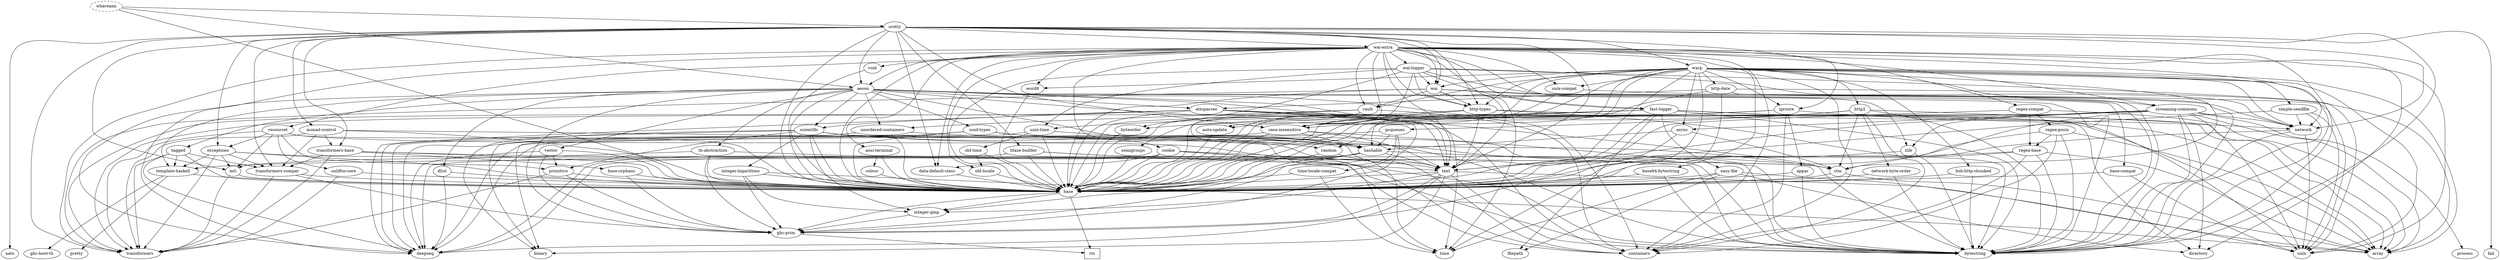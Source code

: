 strict digraph deps {
"whereami" [style=dashed];
{rank=max; "array"; };
{rank=max; "binary"; };
{rank=max; "bytestring"; };
{rank=max; "containers"; };
{rank=max; "deepseq"; };
{rank=max; "directory"; };
{rank=max; "fail"; };
{rank=max; "filepath"; };
{rank=max; "ghc-boot-th"; };
{rank=max; "nats"; };
{rank=max; "pretty"; };
{rank=max; "process"; };
{rank=max; "rts" [shape=box]; };
{rank=max; "time"; };
{rank=max; "transformers"; };
{rank=max; "unix"; };
"aeson" -> "attoparsec";
"aeson" -> "base";
"aeson" -> "base-compat";
"aeson" -> "bytestring";
"aeson" -> "containers";
"aeson" -> "deepseq";
"aeson" -> "dlist";
"aeson" -> "ghc-prim";
"aeson" -> "hashable";
"aeson" -> "scientific";
"aeson" -> "tagged";
"aeson" -> "template-haskell";
"aeson" -> "text";
"aeson" -> "th-abstraction";
"aeson" -> "time";
"aeson" -> "time-locale-compat";
"aeson" -> "unordered-containers";
"aeson" -> "uuid-types";
"aeson" -> "vector";
"ansi-terminal" -> "base";
"ansi-terminal" -> "colour";
"appar" -> "base";
"appar" -> "bytestring";
"async" -> "base";
"async" -> "hashable";
"async" -> "stm";
"attoparsec" -> "array";
"attoparsec" -> "base";
"attoparsec" -> "bytestring";
"attoparsec" -> "containers";
"attoparsec" -> "deepseq";
"attoparsec" -> "scientific";
"attoparsec" -> "text";
"attoparsec" -> "transformers";
"auto-update" -> "base";
"base" -> "ghc-prim";
"base" -> "integer-gmp";
"base" -> "rts";
"base-compat" -> "base";
"base-compat" -> "unix";
"base-orphans" -> "base";
"base-orphans" -> "ghc-prim";
"base64-bytestring" -> "base";
"base64-bytestring" -> "bytestring";
"blaze-builder" -> "base";
"blaze-builder" -> "bytestring";
"blaze-builder" -> "deepseq";
"blaze-builder" -> "text";
"bsb-http-chunked" -> "base";
"bsb-http-chunked" -> "bytestring";
"byteorder" -> "base";
"case-insensitive" -> "base";
"case-insensitive" -> "bytestring";
"case-insensitive" -> "deepseq";
"case-insensitive" -> "hashable";
"case-insensitive" -> "text";
"colour" -> "base";
"cookie" -> "base";
"cookie" -> "bytestring";
"cookie" -> "data-default-class";
"cookie" -> "deepseq";
"cookie" -> "text";
"cookie" -> "time";
"data-default-class" -> "base";
"dlist" -> "base";
"dlist" -> "deepseq";
"easy-file" -> "base";
"easy-file" -> "directory";
"easy-file" -> "filepath";
"easy-file" -> "time";
"easy-file" -> "unix";
"exceptions" -> "base";
"exceptions" -> "mtl";
"exceptions" -> "stm";
"exceptions" -> "template-haskell";
"exceptions" -> "transformers";
"exceptions" -> "transformers-compat";
"fast-logger" -> "array";
"fast-logger" -> "auto-update";
"fast-logger" -> "base";
"fast-logger" -> "bytestring";
"fast-logger" -> "directory";
"fast-logger" -> "easy-file";
"fast-logger" -> "filepath";
"fast-logger" -> "text";
"fast-logger" -> "unix";
"fast-logger" -> "unix-time";
"ghc-prim" -> "rts";
"hashable" -> "base";
"hashable" -> "bytestring";
"hashable" -> "deepseq";
"hashable" -> "ghc-prim";
"hashable" -> "integer-gmp";
"hashable" -> "text";
"http-date" -> "array";
"http-date" -> "attoparsec";
"http-date" -> "base";
"http-date" -> "bytestring";
"http-date" -> "time";
"http-types" -> "array";
"http-types" -> "base";
"http-types" -> "bytestring";
"http-types" -> "case-insensitive";
"http-types" -> "text";
"http2" -> "array";
"http2" -> "base";
"http2" -> "bytestring";
"http2" -> "case-insensitive";
"http2" -> "containers";
"http2" -> "network-byte-order";
"http2" -> "psqueues";
"http2" -> "stm";
"integer-gmp" -> "ghc-prim";
"integer-logarithms" -> "array";
"integer-logarithms" -> "base";
"integer-logarithms" -> "ghc-prim";
"integer-logarithms" -> "integer-gmp";
"iproute" -> "appar";
"iproute" -> "base";
"iproute" -> "byteorder";
"iproute" -> "containers";
"iproute" -> "network";
"monad-control" -> "base";
"monad-control" -> "stm";
"monad-control" -> "transformers";
"monad-control" -> "transformers-base";
"monad-control" -> "transformers-compat";
"mtl" -> "base";
"mtl" -> "transformers";
"network" -> "base";
"network" -> "bytestring";
"network" -> "unix";
"network-byte-order" -> "base";
"network-byte-order" -> "bytestring";
"old-locale" -> "base";
"old-time" -> "base";
"old-time" -> "old-locale";
"primitive" -> "base";
"primitive" -> "ghc-prim";
"primitive" -> "transformers";
"psqueues" -> "base";
"psqueues" -> "deepseq";
"psqueues" -> "ghc-prim";
"psqueues" -> "hashable";
"random" -> "base";
"random" -> "time";
"regex-base" -> "array";
"regex-base" -> "base";
"regex-base" -> "bytestring";
"regex-base" -> "containers";
"regex-base" -> "mtl";
"regex-compat" -> "array";
"regex-compat" -> "base";
"regex-compat" -> "regex-base";
"regex-compat" -> "regex-posix";
"regex-posix" -> "array";
"regex-posix" -> "base";
"regex-posix" -> "bytestring";
"regex-posix" -> "containers";
"regex-posix" -> "regex-base";
"resourcet" -> "base";
"resourcet" -> "containers";
"resourcet" -> "exceptions";
"resourcet" -> "mtl";
"resourcet" -> "primitive";
"resourcet" -> "transformers";
"resourcet" -> "unliftio-core";
"scientific" -> "base";
"scientific" -> "binary";
"scientific" -> "bytestring";
"scientific" -> "containers";
"scientific" -> "deepseq";
"scientific" -> "hashable";
"scientific" -> "integer-gmp";
"scientific" -> "integer-logarithms";
"scientific" -> "primitive";
"scientific" -> "text";
"scotty" -> "aeson";
"scotty" -> "base";
"scotty" -> "blaze-builder";
"scotty" -> "bytestring";
"scotty" -> "case-insensitive";
"scotty" -> "data-default-class";
"scotty" -> "exceptions";
"scotty" -> "fail";
"scotty" -> "http-types";
"scotty" -> "monad-control";
"scotty" -> "mtl";
"scotty" -> "nats";
"scotty" -> "network";
"scotty" -> "regex-compat";
"scotty" -> "text";
"scotty" -> "transformers";
"scotty" -> "transformers-base";
"scotty" -> "transformers-compat";
"scotty" -> "wai";
"scotty" -> "wai-extra";
"scotty" -> "warp";
"semigroups" -> "base";
"simple-sendfile" -> "base";
"simple-sendfile" -> "bytestring";
"simple-sendfile" -> "network";
"simple-sendfile" -> "unix";
"stm" -> "array";
"stm" -> "base";
"streaming-commons" -> "array";
"streaming-commons" -> "async";
"streaming-commons" -> "base";
"streaming-commons" -> "bytestring";
"streaming-commons" -> "directory";
"streaming-commons" -> "network";
"streaming-commons" -> "process";
"streaming-commons" -> "random";
"streaming-commons" -> "stm";
"streaming-commons" -> "text";
"streaming-commons" -> "transformers";
"streaming-commons" -> "unix";
"streaming-commons" -> "zlib";
"tagged" -> "base";
"tagged" -> "deepseq";
"tagged" -> "template-haskell";
"tagged" -> "transformers";
"tagged" -> "transformers-compat";
"template-haskell" -> "base";
"template-haskell" -> "ghc-boot-th";
"template-haskell" -> "pretty";
"text" -> "array";
"text" -> "base";
"text" -> "binary";
"text" -> "bytestring";
"text" -> "deepseq";
"text" -> "ghc-prim";
"text" -> "integer-gmp";
"th-abstraction" -> "base";
"th-abstraction" -> "containers";
"th-abstraction" -> "ghc-prim";
"th-abstraction" -> "template-haskell";
"time-locale-compat" -> "base";
"time-locale-compat" -> "time";
"transformers-base" -> "base";
"transformers-base" -> "base-orphans";
"transformers-base" -> "stm";
"transformers-base" -> "transformers";
"transformers-base" -> "transformers-compat";
"transformers-compat" -> "base";
"transformers-compat" -> "ghc-prim";
"transformers-compat" -> "transformers";
"unix-compat" -> "base";
"unix-compat" -> "unix";
"unix-time" -> "base";
"unix-time" -> "binary";
"unix-time" -> "bytestring";
"unix-time" -> "old-time";
"unliftio-core" -> "base";
"unliftio-core" -> "transformers";
"unordered-containers" -> "base";
"unordered-containers" -> "deepseq";
"unordered-containers" -> "hashable";
"uuid-types" -> "base";
"uuid-types" -> "binary";
"uuid-types" -> "bytestring";
"uuid-types" -> "deepseq";
"uuid-types" -> "hashable";
"uuid-types" -> "random";
"uuid-types" -> "text";
"vault" -> "base";
"vault" -> "containers";
"vault" -> "hashable";
"vault" -> "semigroups";
"vault" -> "unordered-containers";
"vector" -> "base";
"vector" -> "deepseq";
"vector" -> "ghc-prim";
"vector" -> "primitive";
"void" -> "base";
"wai" -> "base";
"wai" -> "bytestring";
"wai" -> "http-types";
"wai" -> "network";
"wai" -> "text";
"wai" -> "transformers";
"wai" -> "vault";
"wai-extra" -> "aeson";
"wai-extra" -> "ansi-terminal";
"wai-extra" -> "base";
"wai-extra" -> "base64-bytestring";
"wai-extra" -> "bytestring";
"wai-extra" -> "case-insensitive";
"wai-extra" -> "containers";
"wai-extra" -> "cookie";
"wai-extra" -> "data-default-class";
"wai-extra" -> "deepseq";
"wai-extra" -> "directory";
"wai-extra" -> "fast-logger";
"wai-extra" -> "http-types";
"wai-extra" -> "iproute";
"wai-extra" -> "network";
"wai-extra" -> "old-locale";
"wai-extra" -> "resourcet";
"wai-extra" -> "streaming-commons";
"wai-extra" -> "text";
"wai-extra" -> "time";
"wai-extra" -> "transformers";
"wai-extra" -> "unix";
"wai-extra" -> "unix-compat";
"wai-extra" -> "vault";
"wai-extra" -> "void";
"wai-extra" -> "wai";
"wai-extra" -> "wai-logger";
"wai-extra" -> "word8";
"wai-extra" -> "zlib";
"wai-logger" -> "base";
"wai-logger" -> "byteorder";
"wai-logger" -> "bytestring";
"wai-logger" -> "case-insensitive";
"wai-logger" -> "fast-logger";
"wai-logger" -> "http-types";
"wai-logger" -> "network";
"wai-logger" -> "unix";
"wai-logger" -> "unix-time";
"wai-logger" -> "wai";
"warp" -> "array";
"warp" -> "async";
"warp" -> "auto-update";
"warp" -> "base";
"warp" -> "bsb-http-chunked";
"warp" -> "bytestring";
"warp" -> "case-insensitive";
"warp" -> "containers";
"warp" -> "ghc-prim";
"warp" -> "hashable";
"warp" -> "http-date";
"warp" -> "http-types";
"warp" -> "http2";
"warp" -> "iproute";
"warp" -> "network";
"warp" -> "simple-sendfile";
"warp" -> "stm";
"warp" -> "streaming-commons";
"warp" -> "text";
"warp" -> "unix";
"warp" -> "unix-compat";
"warp" -> "vault";
"warp" -> "wai";
"warp" -> "word8";
"whereami" -> "aeson";
"whereami" -> "base";
"whereami" -> "scotty";
"word8" -> "base";
"zlib" -> "base";
"zlib" -> "bytestring";
}
